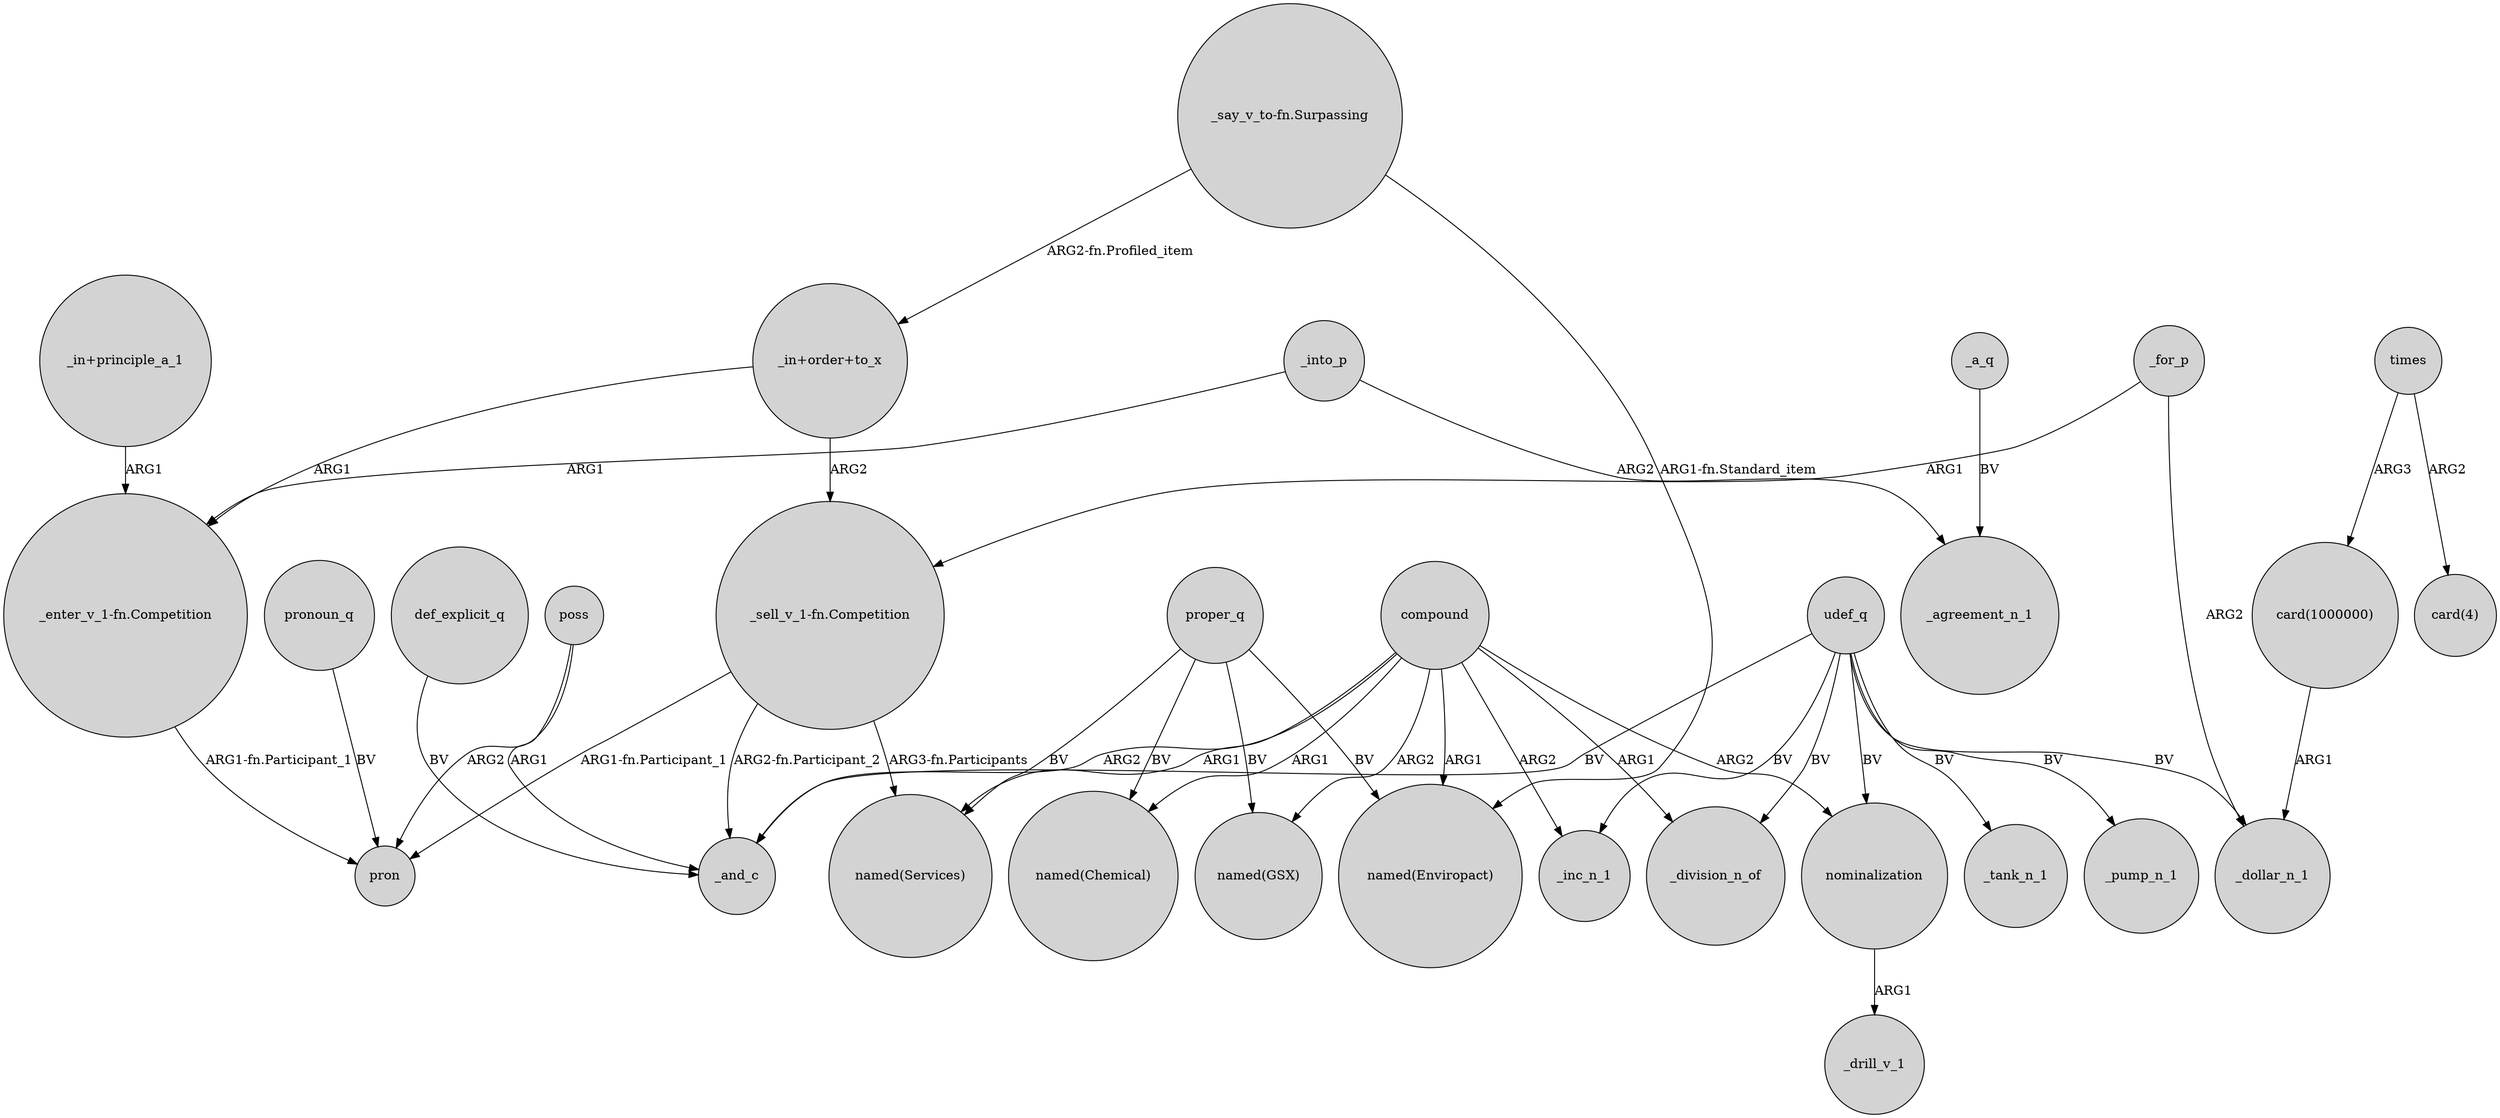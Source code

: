 digraph {
	node [shape=circle style=filled]
	"_enter_v_1-fn.Competition" -> pron [label="ARG1-fn.Participant_1"]
	"_in+principle_a_1" -> "_enter_v_1-fn.Competition" [label=ARG1]
	_into_p -> "_enter_v_1-fn.Competition" [label=ARG1]
	udef_q -> _division_n_of [label=BV]
	compound -> "named(Enviropact)" [label=ARG1]
	udef_q -> nominalization [label=BV]
	times -> "card(1000000)" [label=ARG3]
	proper_q -> "named(Enviropact)" [label=BV]
	udef_q -> _and_c [label=BV]
	compound -> _and_c [label=ARG2]
	proper_q -> "named(Chemical)" [label=BV]
	compound -> nominalization [label=ARG2]
	"_sell_v_1-fn.Competition" -> _and_c [label="ARG2-fn.Participant_2"]
	def_explicit_q -> _and_c [label=BV]
	pronoun_q -> pron [label=BV]
	udef_q -> _inc_n_1 [label=BV]
	compound -> "named(Services)" [label=ARG1]
	poss -> pron [label=ARG2]
	times -> "card(4)" [label=ARG2]
	compound -> _inc_n_1 [label=ARG2]
	poss -> _and_c [label=ARG1]
	"_sell_v_1-fn.Competition" -> "named(Services)" [label="ARG3-fn.Participants"]
	_for_p -> _dollar_n_1 [label=ARG2]
	udef_q -> _tank_n_1 [label=BV]
	proper_q -> "named(GSX)" [label=BV]
	compound -> "named(GSX)" [label=ARG2]
	_a_q -> _agreement_n_1 [label=BV]
	"card(1000000)" -> _dollar_n_1 [label=ARG1]
	compound -> _division_n_of [label=ARG1]
	_into_p -> _agreement_n_1 [label=ARG2]
	_for_p -> "_sell_v_1-fn.Competition" [label=ARG1]
	nominalization -> _drill_v_1 [label=ARG1]
	udef_q -> _dollar_n_1 [label=BV]
	udef_q -> _pump_n_1 [label=BV]
	"_in+order+to_x" -> "_sell_v_1-fn.Competition" [label=ARG2]
	"_sell_v_1-fn.Competition" -> pron [label="ARG1-fn.Participant_1"]
	proper_q -> "named(Services)" [label=BV]
	"_say_v_to-fn.Surpassing" -> "named(Enviropact)" [label="ARG1-fn.Standard_item"]
	"_say_v_to-fn.Surpassing" -> "_in+order+to_x" [label="ARG2-fn.Profiled_item"]
	compound -> "named(Chemical)" [label=ARG1]
	"_in+order+to_x" -> "_enter_v_1-fn.Competition" [label=ARG1]
}

